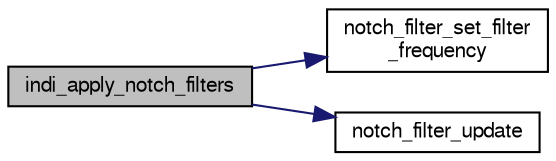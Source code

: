 digraph "indi_apply_notch_filters"
{
  edge [fontname="FreeSans",fontsize="10",labelfontname="FreeSans",labelfontsize="10"];
  node [fontname="FreeSans",fontsize="10",shape=record];
  rankdir="LR";
  Node1 [label="indi_apply_notch_filters",height=0.2,width=0.4,color="black", fillcolor="grey75", style="filled", fontcolor="black"];
  Node1 -> Node2 [color="midnightblue",fontsize="10",style="solid",fontname="FreeSans"];
  Node2 [label="notch_filter_set_filter\l_frequency",height=0.2,width=0.4,color="black", fillcolor="white", style="filled",URL="$notch__filter_8h.html#ab052430d9c7810e7aa7f4172abeedd66",tooltip="Set notch filter frequency in Hz. "];
  Node1 -> Node3 [color="midnightblue",fontsize="10",style="solid",fontname="FreeSans"];
  Node3 [label="notch_filter_update",height=0.2,width=0.4,color="black", fillcolor="white", style="filled",URL="$notch__filter_8h.html#a93e78a6198d2f1c1221c2a006e2b5dd7",tooltip="Notch filter propagate. "];
}
